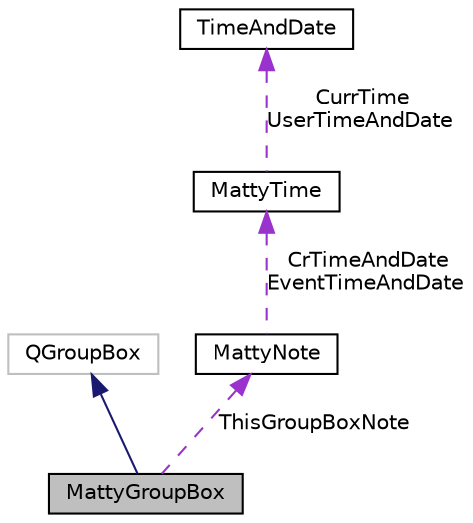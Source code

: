 digraph "MattyGroupBox"
{
  edge [fontname="Helvetica",fontsize="10",labelfontname="Helvetica",labelfontsize="10"];
  node [fontname="Helvetica",fontsize="10",shape=record];
  Node2 [label="MattyGroupBox",height=0.2,width=0.4,color="black", fillcolor="grey75", style="filled", fontcolor="black"];
  Node3 -> Node2 [dir="back",color="midnightblue",fontsize="10",style="solid",fontname="Helvetica"];
  Node3 [label="QGroupBox",height=0.2,width=0.4,color="grey75", fillcolor="white", style="filled"];
  Node4 -> Node2 [dir="back",color="darkorchid3",fontsize="10",style="dashed",label=" ThisGroupBoxNote" ,fontname="Helvetica"];
  Node4 [label="MattyNote",height=0.2,width=0.4,color="black", fillcolor="white", style="filled",URL="$classMattyNote.html"];
  Node5 -> Node4 [dir="back",color="darkorchid3",fontsize="10",style="dashed",label=" CrTimeAndDate\nEventTimeAndDate" ,fontname="Helvetica"];
  Node5 [label="MattyTime",height=0.2,width=0.4,color="black", fillcolor="white", style="filled",URL="$classMattyTime.html"];
  Node6 -> Node5 [dir="back",color="darkorchid3",fontsize="10",style="dashed",label=" CurrTime\nUserTimeAndDate" ,fontname="Helvetica"];
  Node6 [label="TimeAndDate",height=0.2,width=0.4,color="black", fillcolor="white", style="filled",URL="$structTimeAndDate.html"];
}
